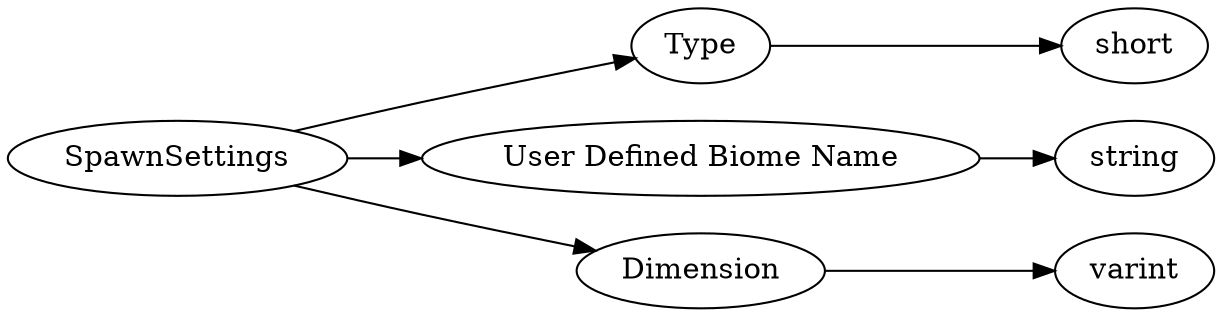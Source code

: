 digraph "SpawnSettings" {
rankdir = LR
27
27 -> 28
28 -> 29
27 -> 30
30 -> 31
27 -> 32
32 -> 33

27 [label="SpawnSettings",comment="name: \"SpawnSettings\", typeName: \"\", id: 27, branchId: 0, recurseId: -1, attributes: 0, notes: \"\""];
28 [label="Type",comment="name: \"Type\", typeName: \"\", id: 28, branchId: 0, recurseId: -1, attributes: 0, notes: \"\""];
29 [label="short",comment="name: \"short\", typeName: \"\", id: 29, branchId: 0, recurseId: -1, attributes: 512, notes: \"\""];
30 [label="User Defined Biome Name",comment="name: \"User Defined Biome Name\", typeName: \"\", id: 30, branchId: 0, recurseId: -1, attributes: 0, notes: \"\""];
31 [label="string",comment="name: \"string\", typeName: \"\", id: 31, branchId: 0, recurseId: -1, attributes: 512, notes: \"\""];
32 [label="Dimension",comment="name: \"Dimension\", typeName: \"\", id: 32, branchId: 0, recurseId: -1, attributes: 0, notes: \"Currently 0 for Overworld, 1 for Nether, 2 for The End, 3 Undefined\""];
33 [label="varint",comment="name: \"varint\", typeName: \"\", id: 33, branchId: 0, recurseId: -1, attributes: 512, notes: \"\""];
{ rank = max;29;31;33}

}
